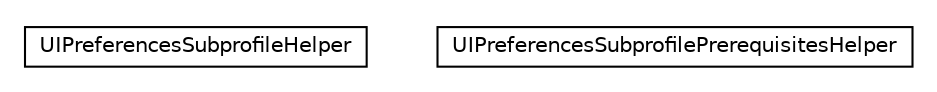 #!/usr/local/bin/dot
#
# Class diagram 
# Generated by UMLGraph version R5_6-24-gf6e263 (http://www.umlgraph.org/)
#

digraph G {
	edge [fontname="Helvetica",fontsize=10,labelfontname="Helvetica",labelfontsize=10];
	node [fontname="Helvetica",fontsize=10,shape=plaintext];
	nodesep=0.25;
	ranksep=0.5;
	// org.universAAL.ui.dm.ui.preferences.caller.helpers.UIPreferencesSubprofileHelper
	c1057730 [label=<<table title="org.universAAL.ui.dm.ui.preferences.caller.helpers.UIPreferencesSubprofileHelper" border="0" cellborder="1" cellspacing="0" cellpadding="2" port="p" href="./UIPreferencesSubprofileHelper.html">
		<tr><td><table border="0" cellspacing="0" cellpadding="1">
<tr><td align="center" balign="center"> UIPreferencesSubprofileHelper </td></tr>
		</table></td></tr>
		</table>>, URL="./UIPreferencesSubprofileHelper.html", fontname="Helvetica", fontcolor="black", fontsize=10.0];
	// org.universAAL.ui.dm.ui.preferences.caller.helpers.UIPreferencesSubprofilePrerequisitesHelper
	c1057731 [label=<<table title="org.universAAL.ui.dm.ui.preferences.caller.helpers.UIPreferencesSubprofilePrerequisitesHelper" border="0" cellborder="1" cellspacing="0" cellpadding="2" port="p" href="./UIPreferencesSubprofilePrerequisitesHelper.html">
		<tr><td><table border="0" cellspacing="0" cellpadding="1">
<tr><td align="center" balign="center"> UIPreferencesSubprofilePrerequisitesHelper </td></tr>
		</table></td></tr>
		</table>>, URL="./UIPreferencesSubprofilePrerequisitesHelper.html", fontname="Helvetica", fontcolor="black", fontsize=10.0];
}

